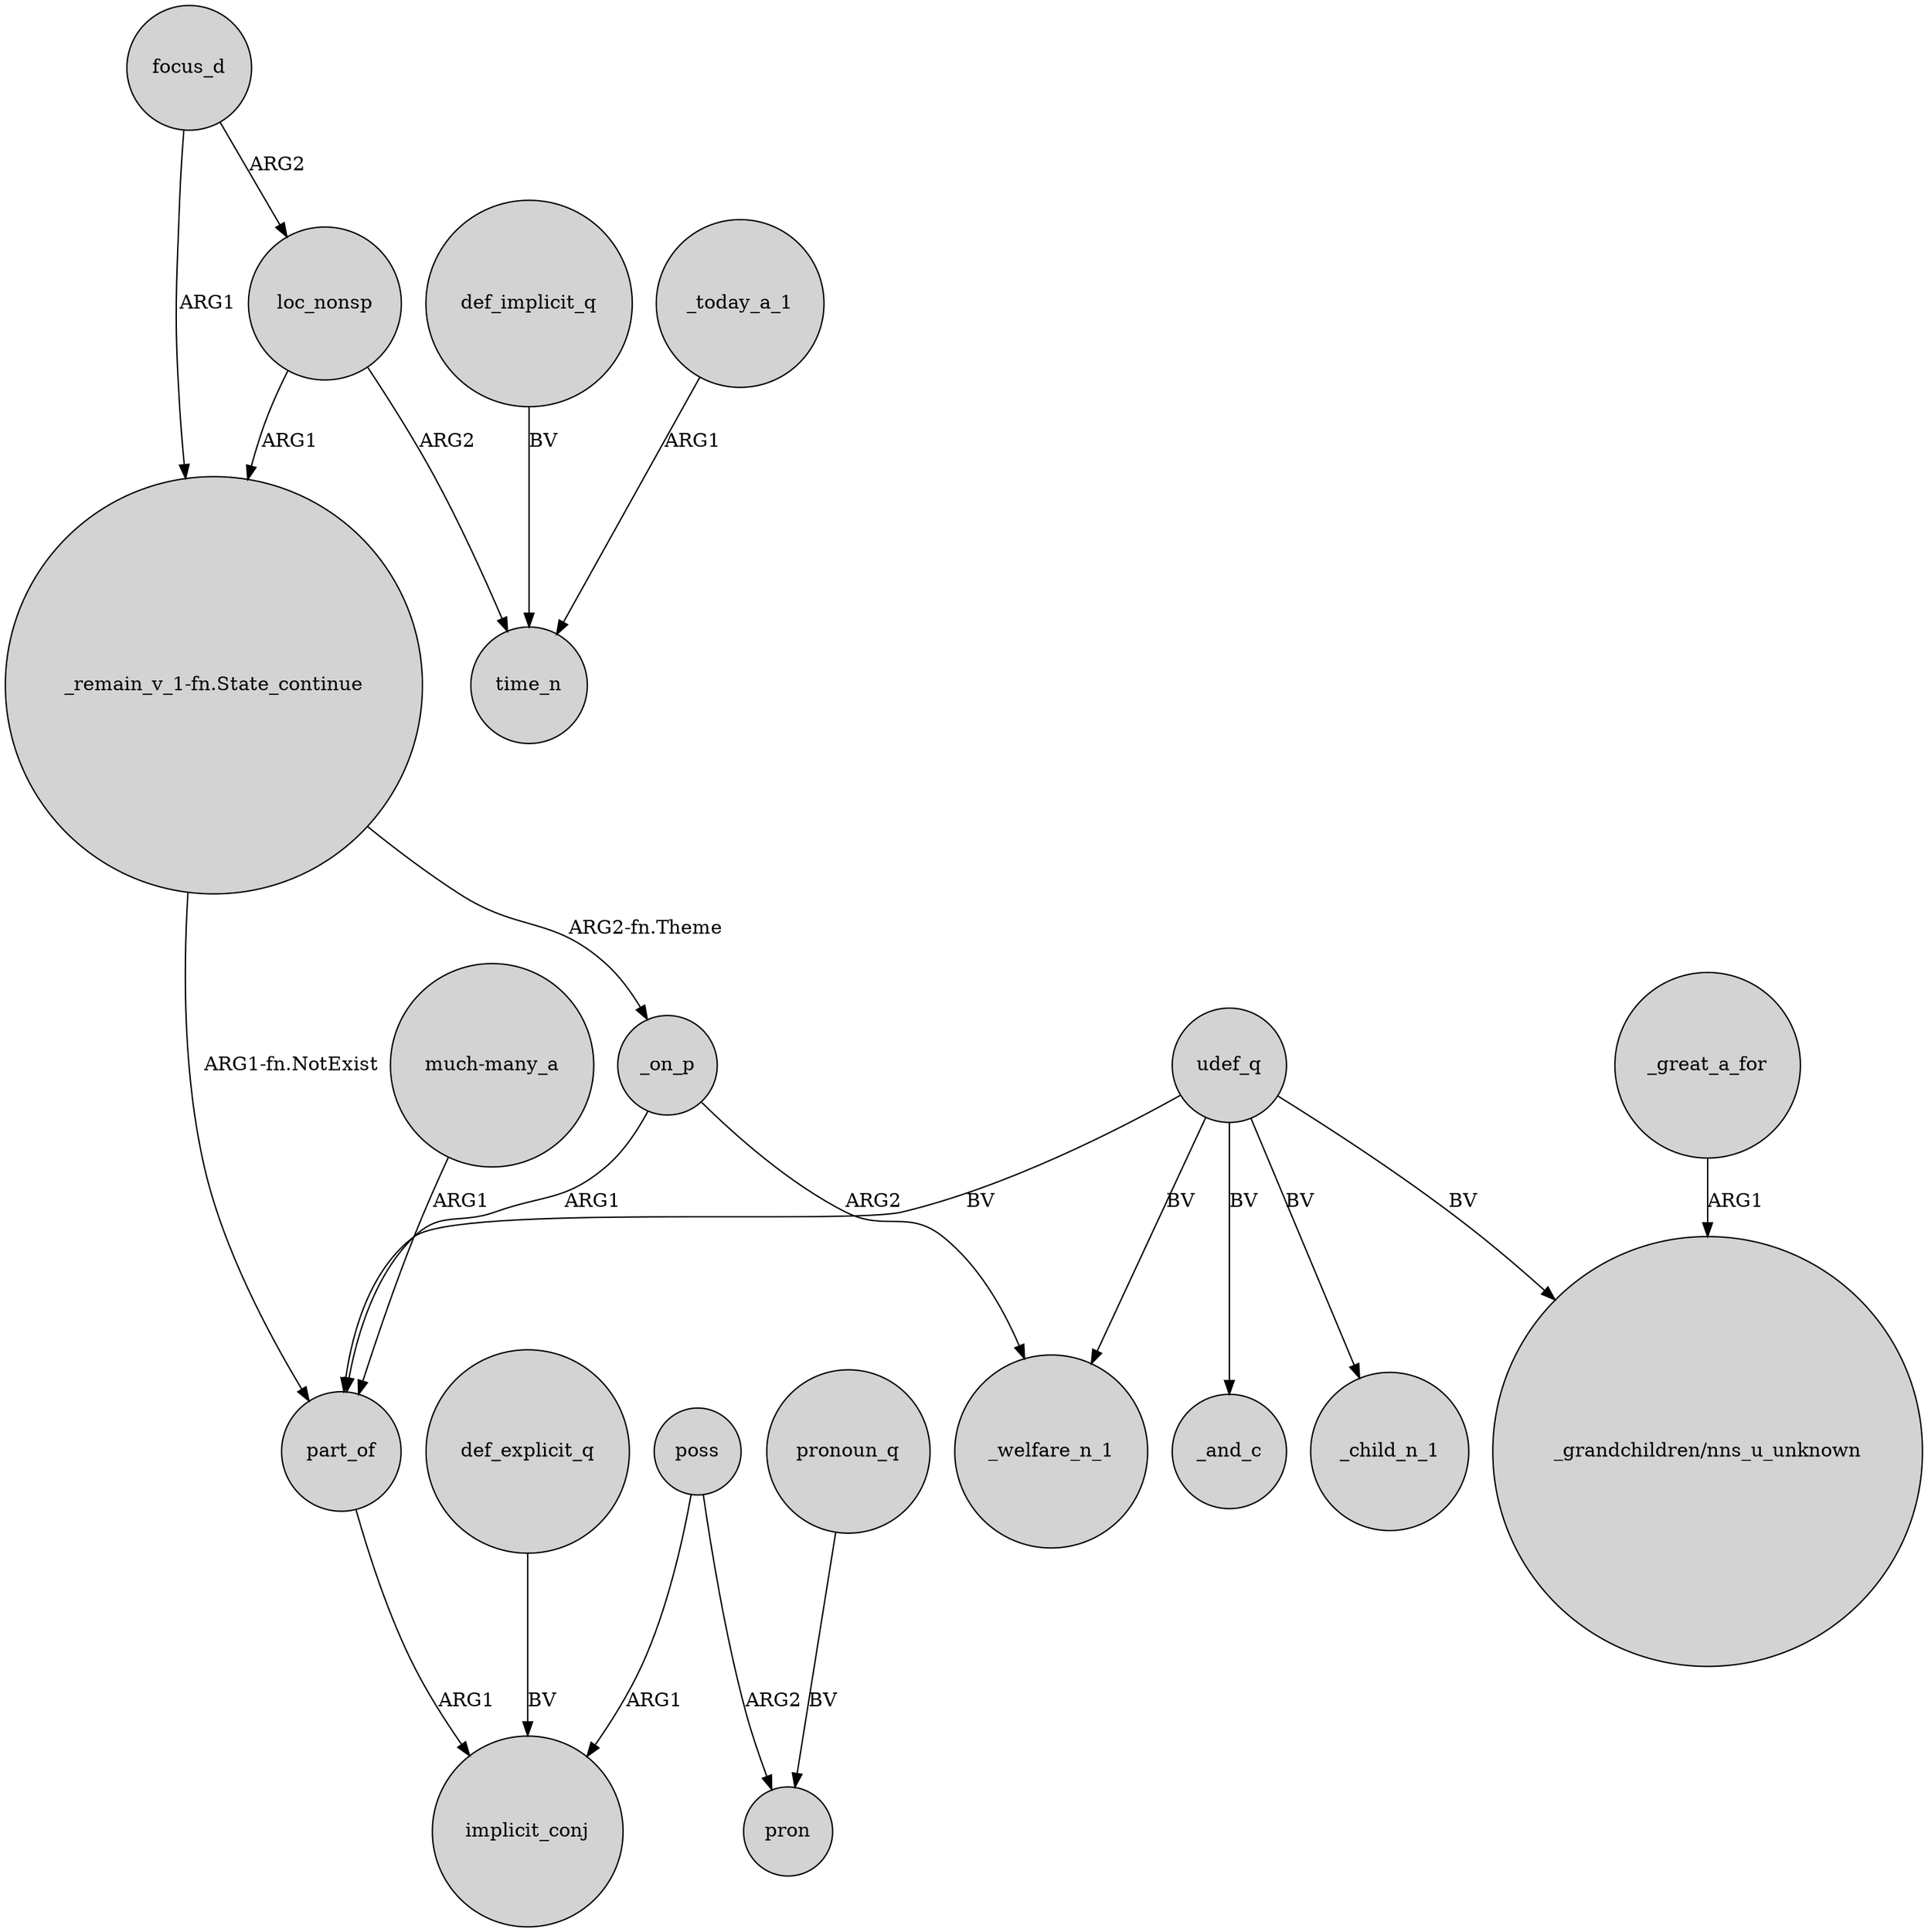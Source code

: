 digraph {
	node [shape=circle style=filled]
	focus_d -> loc_nonsp [label=ARG2]
	"_remain_v_1-fn.State_continue" -> _on_p [label="ARG2-fn.Theme"]
	udef_q -> part_of [label=BV]
	_today_a_1 -> time_n [label=ARG1]
	udef_q -> _child_n_1 [label=BV]
	poss -> pron [label=ARG2]
	def_implicit_q -> time_n [label=BV]
	"much-many_a" -> part_of [label=ARG1]
	def_explicit_q -> implicit_conj [label=BV]
	udef_q -> _welfare_n_1 [label=BV]
	loc_nonsp -> time_n [label=ARG2]
	pronoun_q -> pron [label=BV]
	_on_p -> part_of [label=ARG1]
	focus_d -> "_remain_v_1-fn.State_continue" [label=ARG1]
	_great_a_for -> "_grandchildren/nns_u_unknown" [label=ARG1]
	part_of -> implicit_conj [label=ARG1]
	loc_nonsp -> "_remain_v_1-fn.State_continue" [label=ARG1]
	poss -> implicit_conj [label=ARG1]
	udef_q -> _and_c [label=BV]
	udef_q -> "_grandchildren/nns_u_unknown" [label=BV]
	"_remain_v_1-fn.State_continue" -> part_of [label="ARG1-fn.NotExist"]
	_on_p -> _welfare_n_1 [label=ARG2]
}
